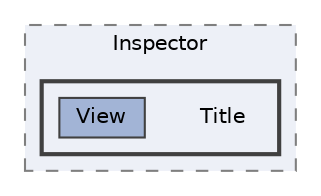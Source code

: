 digraph "C:/Users/むずでょ/Documents/Unity Projects/RMU-1-00-00-Research/Assets/RPGMaker/Codebase/Editor/Inspector/Title"
{
 // LATEX_PDF_SIZE
  bgcolor="transparent";
  edge [fontname=Helvetica,fontsize=10,labelfontname=Helvetica,labelfontsize=10];
  node [fontname=Helvetica,fontsize=10,shape=box,height=0.2,width=0.4];
  compound=true
  subgraph clusterdir_556927790365328304c22c636a104915 {
    graph [ bgcolor="#edf0f7", pencolor="grey50", label="Inspector", fontname=Helvetica,fontsize=10 style="filled,dashed", URL="dir_556927790365328304c22c636a104915.html",tooltip=""]
  subgraph clusterdir_1bb3cf067d65002b6e9388de77c7fd33 {
    graph [ bgcolor="#edf0f7", pencolor="grey25", label="", fontname=Helvetica,fontsize=10 style="filled,bold", URL="dir_1bb3cf067d65002b6e9388de77c7fd33.html",tooltip=""]
    dir_1bb3cf067d65002b6e9388de77c7fd33 [shape=plaintext, label="Title"];
  dir_906a85b0e2c077c6bb10c8d9d58a822c [label="View", fillcolor="#a2b4d6", color="grey25", style="filled", URL="dir_906a85b0e2c077c6bb10c8d9d58a822c.html",tooltip=""];
  }
  }
}
